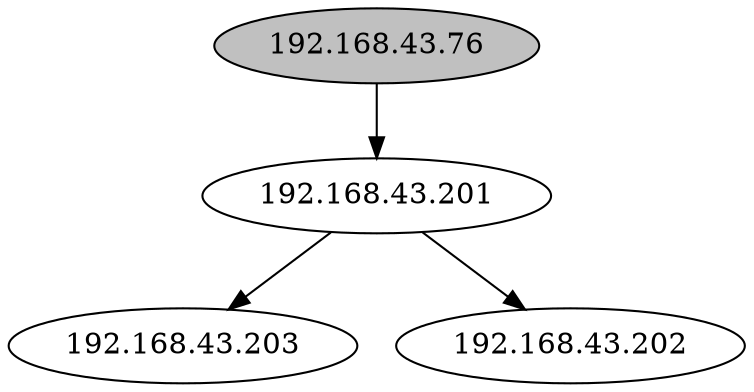 digraph DAG {
S0[label="192.168.43.76",fillcolor=grey,style=filled];
S1[label="192.168.43.201"];
S1[label="192.168.43.201"];
S3[label="192.168.43.203"];
S1[label="192.168.43.201"];
S5[label="192.168.43.202"];
S0 -> S1
S1 -> S3
S1 -> S5
}